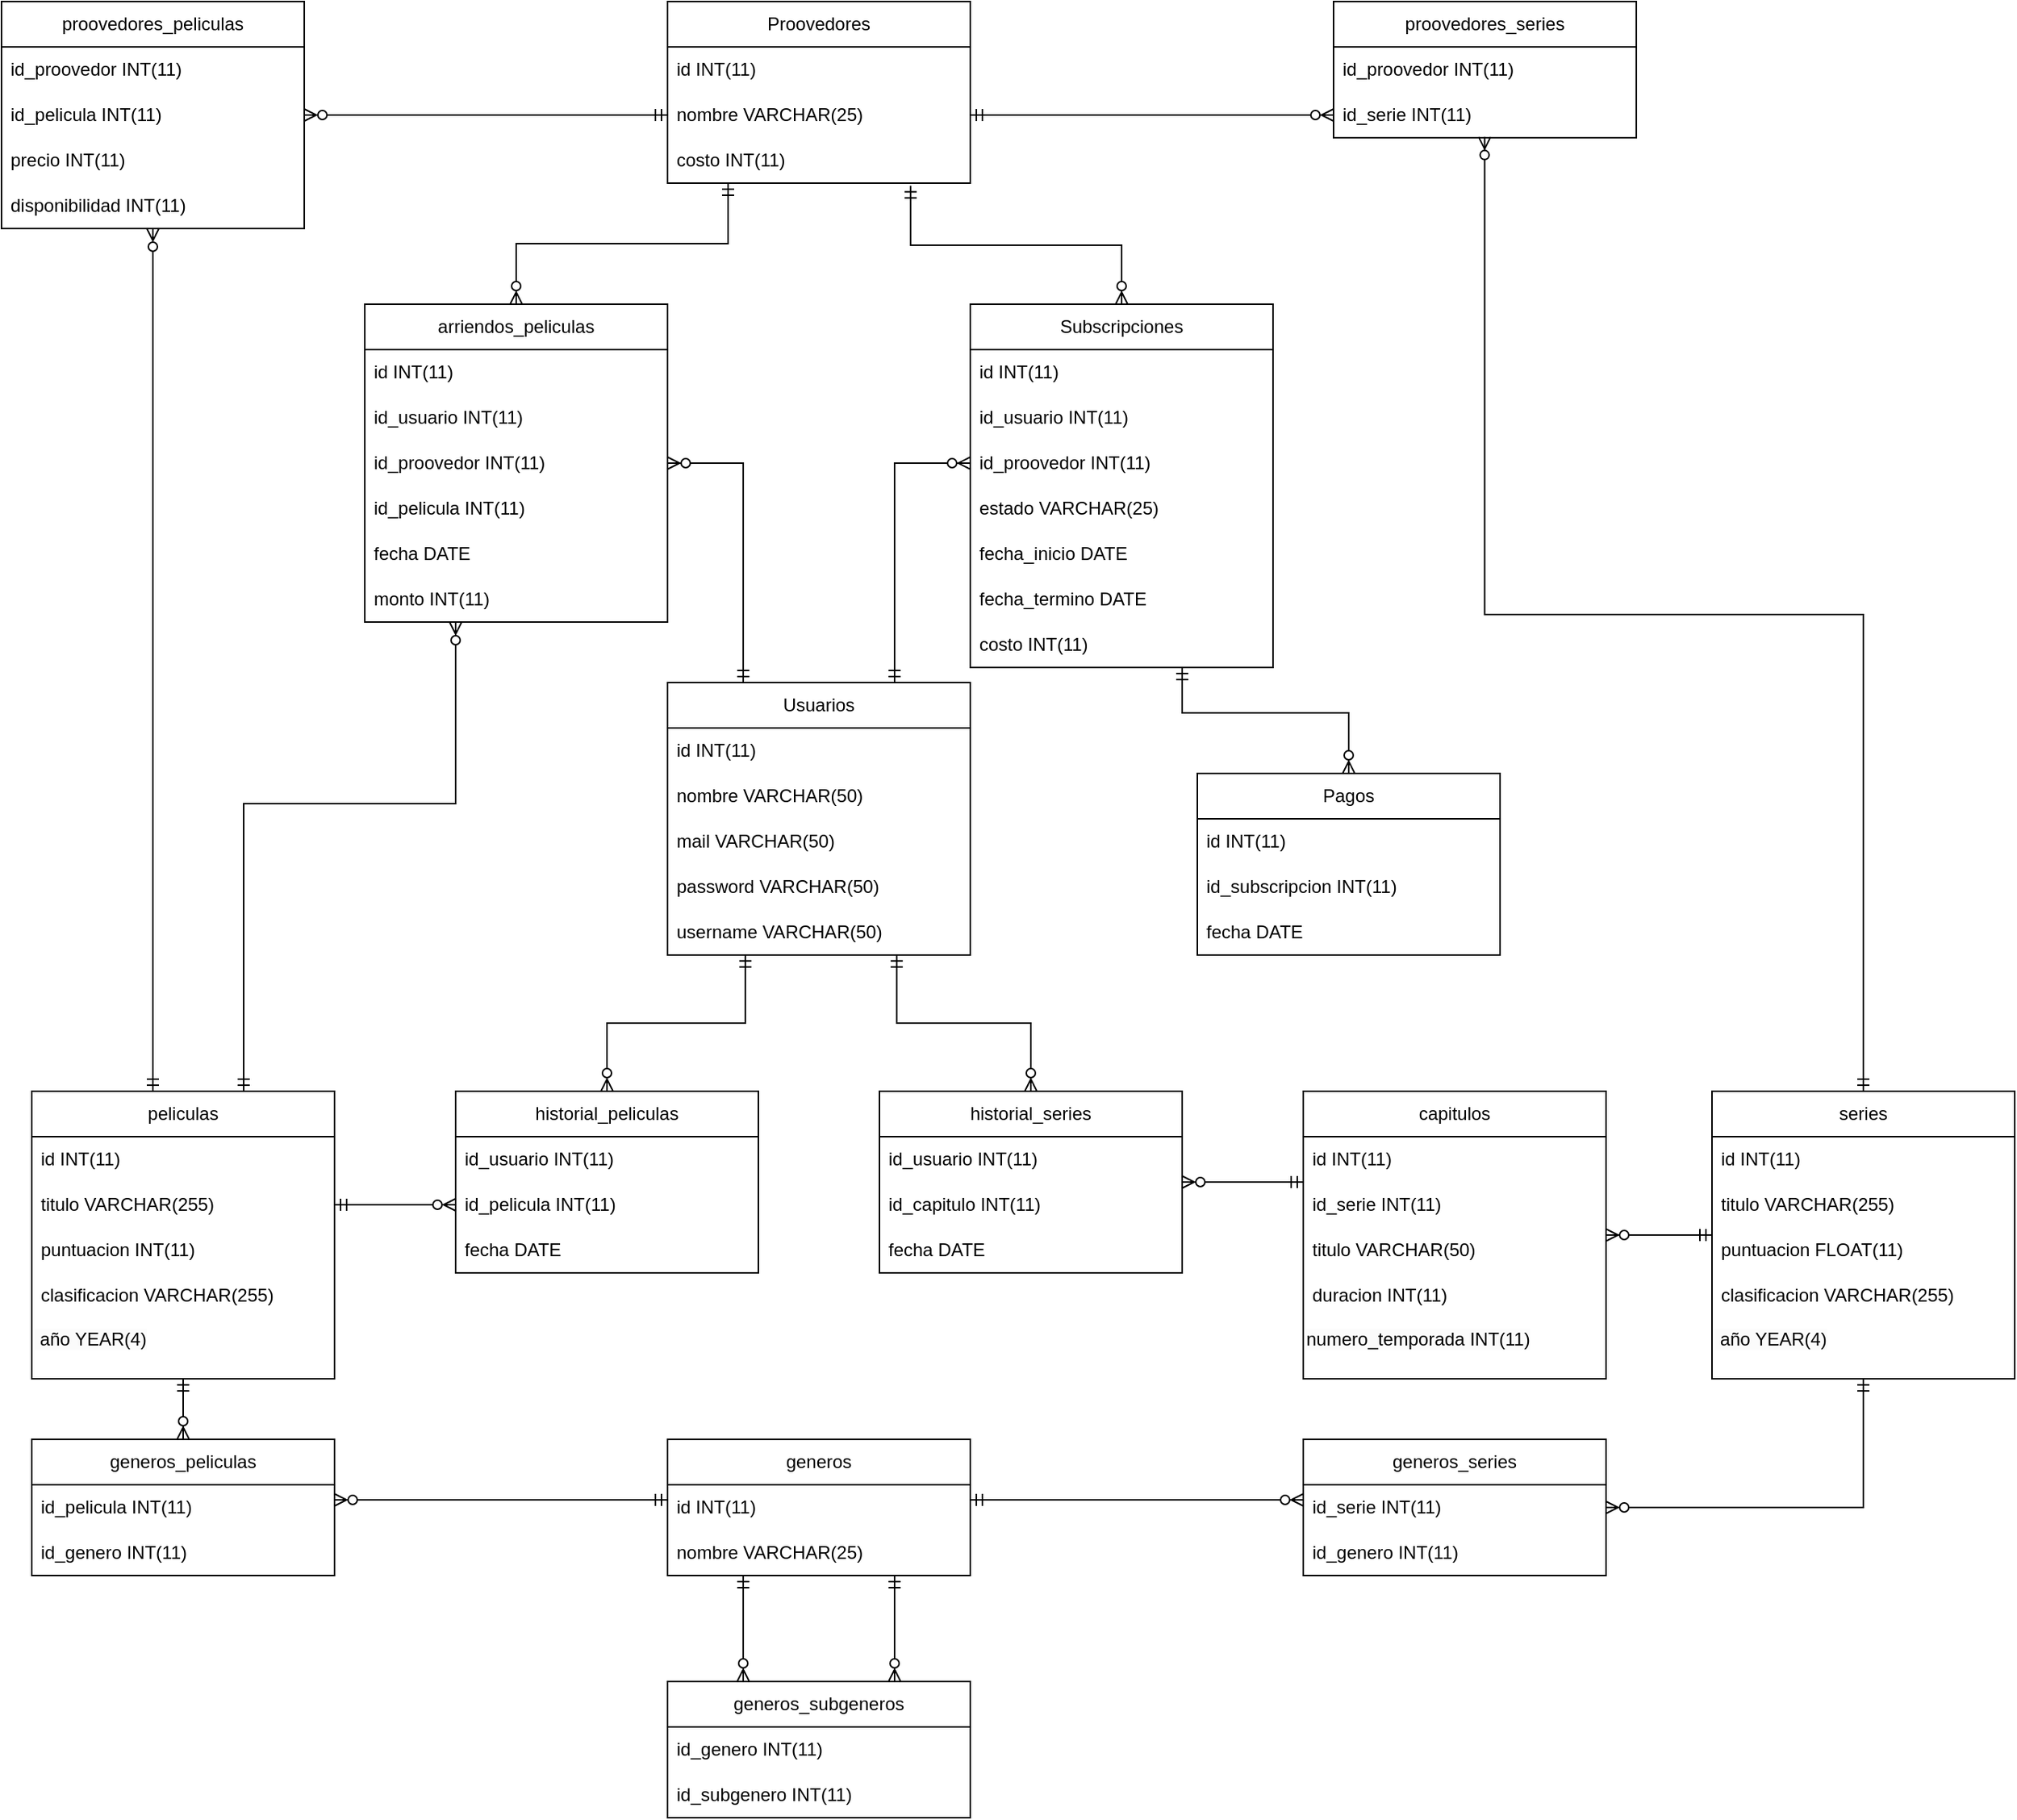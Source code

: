 <mxfile version="22.0.4" type="device">
  <diagram id="C5RBs43oDa-KdzZeNtuy" name="Page-1">
    <mxGraphModel dx="3187" dy="1684" grid="1" gridSize="10" guides="1" tooltips="1" connect="1" arrows="1" fold="1" page="1" pageScale="1" pageWidth="1450" pageHeight="1300" math="0" shadow="0">
      <root>
        <mxCell id="WIyWlLk6GJQsqaUBKTNV-0" />
        <mxCell id="WIyWlLk6GJQsqaUBKTNV-1" parent="WIyWlLk6GJQsqaUBKTNV-0" />
        <mxCell id="yJvVuPWxm0KSfSXBdskT-91" value="" style="edgeStyle=orthogonalEdgeStyle;fontSize=12;html=1;endArrow=ERzeroToMany;startArrow=ERmandOne;rounded=0;entryX=0.5;entryY=0;entryDx=0;entryDy=0;" parent="WIyWlLk6GJQsqaUBKTNV-1" source="yJvVuPWxm0KSfSXBdskT-51" target="yJvVuPWxm0KSfSXBdskT-19" edge="1">
          <mxGeometry width="100" height="100" relative="1" as="geometry">
            <mxPoint x="500" y="640" as="sourcePoint" />
            <mxPoint x="600" y="540" as="targetPoint" />
            <Array as="points">
              <mxPoint x="560" y="200" />
              <mxPoint x="420" y="200" />
            </Array>
          </mxGeometry>
        </mxCell>
        <mxCell id="yJvVuPWxm0KSfSXBdskT-2" value="Usuarios" style="swimlane;fontStyle=0;childLayout=stackLayout;horizontal=1;startSize=30;horizontalStack=0;resizeParent=1;resizeParentMax=0;resizeLast=0;collapsible=1;marginBottom=0;whiteSpace=wrap;html=1;" parent="WIyWlLk6GJQsqaUBKTNV-1" vertex="1">
          <mxGeometry x="520" y="490" width="200" height="180" as="geometry" />
        </mxCell>
        <mxCell id="yJvVuPWxm0KSfSXBdskT-3" value="id INT(11)" style="text;strokeColor=none;fillColor=none;align=left;verticalAlign=middle;spacingLeft=4;spacingRight=4;overflow=hidden;points=[[0,0.5],[1,0.5]];portConstraint=eastwest;rotatable=0;whiteSpace=wrap;html=1;" parent="yJvVuPWxm0KSfSXBdskT-2" vertex="1">
          <mxGeometry y="30" width="200" height="30" as="geometry" />
        </mxCell>
        <mxCell id="yJvVuPWxm0KSfSXBdskT-4" value="nombre VARCHAR(50)" style="text;strokeColor=none;fillColor=none;align=left;verticalAlign=middle;spacingLeft=4;spacingRight=4;overflow=hidden;points=[[0,0.5],[1,0.5]];portConstraint=eastwest;rotatable=0;whiteSpace=wrap;html=1;" parent="yJvVuPWxm0KSfSXBdskT-2" vertex="1">
          <mxGeometry y="60" width="200" height="30" as="geometry" />
        </mxCell>
        <mxCell id="yJvVuPWxm0KSfSXBdskT-6" value="mail VARCHAR(50)" style="text;strokeColor=none;fillColor=none;align=left;verticalAlign=middle;spacingLeft=4;spacingRight=4;overflow=hidden;points=[[0,0.5],[1,0.5]];portConstraint=eastwest;rotatable=0;whiteSpace=wrap;html=1;" parent="yJvVuPWxm0KSfSXBdskT-2" vertex="1">
          <mxGeometry y="90" width="200" height="30" as="geometry" />
        </mxCell>
        <mxCell id="yJvVuPWxm0KSfSXBdskT-7" value="password VARCHAR(50)" style="text;strokeColor=none;fillColor=none;align=left;verticalAlign=middle;spacingLeft=4;spacingRight=4;overflow=hidden;points=[[0,0.5],[1,0.5]];portConstraint=eastwest;rotatable=0;whiteSpace=wrap;html=1;" parent="yJvVuPWxm0KSfSXBdskT-2" vertex="1">
          <mxGeometry y="120" width="200" height="30" as="geometry" />
        </mxCell>
        <mxCell id="yJvVuPWxm0KSfSXBdskT-5" value="username VARCHAR(50)" style="text;strokeColor=none;fillColor=none;align=left;verticalAlign=middle;spacingLeft=4;spacingRight=4;overflow=hidden;points=[[0,0.5],[1,0.5]];portConstraint=eastwest;rotatable=0;whiteSpace=wrap;html=1;" parent="yJvVuPWxm0KSfSXBdskT-2" vertex="1">
          <mxGeometry y="150" width="200" height="30" as="geometry" />
        </mxCell>
        <mxCell id="yJvVuPWxm0KSfSXBdskT-19" value="arriendos_peliculas" style="swimlane;fontStyle=0;childLayout=stackLayout;horizontal=1;startSize=30;horizontalStack=0;resizeParent=1;resizeParentMax=0;resizeLast=0;collapsible=1;marginBottom=0;whiteSpace=wrap;html=1;" parent="WIyWlLk6GJQsqaUBKTNV-1" vertex="1">
          <mxGeometry x="320" y="240" width="200" height="210" as="geometry" />
        </mxCell>
        <mxCell id="yJvVuPWxm0KSfSXBdskT-20" value="id INT(11)" style="text;strokeColor=none;fillColor=none;align=left;verticalAlign=middle;spacingLeft=4;spacingRight=4;overflow=hidden;points=[[0,0.5],[1,0.5]];portConstraint=eastwest;rotatable=0;whiteSpace=wrap;html=1;" parent="yJvVuPWxm0KSfSXBdskT-19" vertex="1">
          <mxGeometry y="30" width="200" height="30" as="geometry" />
        </mxCell>
        <mxCell id="yJvVuPWxm0KSfSXBdskT-21" value="id_usuario INT(11)" style="text;strokeColor=none;fillColor=none;align=left;verticalAlign=middle;spacingLeft=4;spacingRight=4;overflow=hidden;points=[[0,0.5],[1,0.5]];portConstraint=eastwest;rotatable=0;whiteSpace=wrap;html=1;" parent="yJvVuPWxm0KSfSXBdskT-19" vertex="1">
          <mxGeometry y="60" width="200" height="30" as="geometry" />
        </mxCell>
        <mxCell id="yJvVuPWxm0KSfSXBdskT-22" value="id_proovedor INT(11)" style="text;strokeColor=none;fillColor=none;align=left;verticalAlign=middle;spacingLeft=4;spacingRight=4;overflow=hidden;points=[[0,0.5],[1,0.5]];portConstraint=eastwest;rotatable=0;whiteSpace=wrap;html=1;" parent="yJvVuPWxm0KSfSXBdskT-19" vertex="1">
          <mxGeometry y="90" width="200" height="30" as="geometry" />
        </mxCell>
        <mxCell id="yJvVuPWxm0KSfSXBdskT-23" value="id_pelicula INT(11)" style="text;strokeColor=none;fillColor=none;align=left;verticalAlign=middle;spacingLeft=4;spacingRight=4;overflow=hidden;points=[[0,0.5],[1,0.5]];portConstraint=eastwest;rotatable=0;whiteSpace=wrap;html=1;" parent="yJvVuPWxm0KSfSXBdskT-19" vertex="1">
          <mxGeometry y="120" width="200" height="30" as="geometry" />
        </mxCell>
        <mxCell id="yJvVuPWxm0KSfSXBdskT-26" value="fecha DATE" style="text;strokeColor=none;fillColor=none;align=left;verticalAlign=middle;spacingLeft=4;spacingRight=4;overflow=hidden;points=[[0,0.5],[1,0.5]];portConstraint=eastwest;rotatable=0;whiteSpace=wrap;html=1;" parent="yJvVuPWxm0KSfSXBdskT-19" vertex="1">
          <mxGeometry y="150" width="200" height="30" as="geometry" />
        </mxCell>
        <mxCell id="yJvVuPWxm0KSfSXBdskT-27" value="monto INT(11)" style="text;strokeColor=none;fillColor=none;align=left;verticalAlign=middle;spacingLeft=4;spacingRight=4;overflow=hidden;points=[[0,0.5],[1,0.5]];portConstraint=eastwest;rotatable=0;whiteSpace=wrap;html=1;" parent="yJvVuPWxm0KSfSXBdskT-19" vertex="1">
          <mxGeometry y="180" width="200" height="30" as="geometry" />
        </mxCell>
        <mxCell id="yJvVuPWxm0KSfSXBdskT-35" value="Subscripciones" style="swimlane;fontStyle=0;childLayout=stackLayout;horizontal=1;startSize=30;horizontalStack=0;resizeParent=1;resizeParentMax=0;resizeLast=0;collapsible=1;marginBottom=0;whiteSpace=wrap;html=1;" parent="WIyWlLk6GJQsqaUBKTNV-1" vertex="1">
          <mxGeometry x="720" y="240" width="200" height="240" as="geometry" />
        </mxCell>
        <mxCell id="yJvVuPWxm0KSfSXBdskT-36" value="id INT(11)" style="text;strokeColor=none;fillColor=none;align=left;verticalAlign=middle;spacingLeft=4;spacingRight=4;overflow=hidden;points=[[0,0.5],[1,0.5]];portConstraint=eastwest;rotatable=0;whiteSpace=wrap;html=1;" parent="yJvVuPWxm0KSfSXBdskT-35" vertex="1">
          <mxGeometry y="30" width="200" height="30" as="geometry" />
        </mxCell>
        <mxCell id="yJvVuPWxm0KSfSXBdskT-37" value="id_usuario INT(11)" style="text;strokeColor=none;fillColor=none;align=left;verticalAlign=middle;spacingLeft=4;spacingRight=4;overflow=hidden;points=[[0,0.5],[1,0.5]];portConstraint=eastwest;rotatable=0;whiteSpace=wrap;html=1;" parent="yJvVuPWxm0KSfSXBdskT-35" vertex="1">
          <mxGeometry y="60" width="200" height="30" as="geometry" />
        </mxCell>
        <mxCell id="yJvVuPWxm0KSfSXBdskT-38" value="id_proovedor INT(11)" style="text;strokeColor=none;fillColor=none;align=left;verticalAlign=middle;spacingLeft=4;spacingRight=4;overflow=hidden;points=[[0,0.5],[1,0.5]];portConstraint=eastwest;rotatable=0;whiteSpace=wrap;html=1;" parent="yJvVuPWxm0KSfSXBdskT-35" vertex="1">
          <mxGeometry y="90" width="200" height="30" as="geometry" />
        </mxCell>
        <mxCell id="yJvVuPWxm0KSfSXBdskT-39" value="estado VARCHAR(25)" style="text;strokeColor=none;fillColor=none;align=left;verticalAlign=middle;spacingLeft=4;spacingRight=4;overflow=hidden;points=[[0,0.5],[1,0.5]];portConstraint=eastwest;rotatable=0;whiteSpace=wrap;html=1;" parent="yJvVuPWxm0KSfSXBdskT-35" vertex="1">
          <mxGeometry y="120" width="200" height="30" as="geometry" />
        </mxCell>
        <mxCell id="yJvVuPWxm0KSfSXBdskT-40" value="fecha_inicio DATE" style="text;strokeColor=none;fillColor=none;align=left;verticalAlign=middle;spacingLeft=4;spacingRight=4;overflow=hidden;points=[[0,0.5],[1,0.5]];portConstraint=eastwest;rotatable=0;whiteSpace=wrap;html=1;" parent="yJvVuPWxm0KSfSXBdskT-35" vertex="1">
          <mxGeometry y="150" width="200" height="30" as="geometry" />
        </mxCell>
        <mxCell id="yJvVuPWxm0KSfSXBdskT-42" value="fecha_termino DATE" style="text;strokeColor=none;fillColor=none;align=left;verticalAlign=middle;spacingLeft=4;spacingRight=4;overflow=hidden;points=[[0,0.5],[1,0.5]];portConstraint=eastwest;rotatable=0;whiteSpace=wrap;html=1;" parent="yJvVuPWxm0KSfSXBdskT-35" vertex="1">
          <mxGeometry y="180" width="200" height="30" as="geometry" />
        </mxCell>
        <mxCell id="yJvVuPWxm0KSfSXBdskT-41" value="costo INT(11)" style="text;strokeColor=none;fillColor=none;align=left;verticalAlign=middle;spacingLeft=4;spacingRight=4;overflow=hidden;points=[[0,0.5],[1,0.5]];portConstraint=eastwest;rotatable=0;whiteSpace=wrap;html=1;" parent="yJvVuPWxm0KSfSXBdskT-35" vertex="1">
          <mxGeometry y="210" width="200" height="30" as="geometry" />
        </mxCell>
        <mxCell id="yJvVuPWxm0KSfSXBdskT-43" value="Pagos" style="swimlane;fontStyle=0;childLayout=stackLayout;horizontal=1;startSize=30;horizontalStack=0;resizeParent=1;resizeParentMax=0;resizeLast=0;collapsible=1;marginBottom=0;whiteSpace=wrap;html=1;" parent="WIyWlLk6GJQsqaUBKTNV-1" vertex="1">
          <mxGeometry x="870" y="550" width="200" height="120" as="geometry" />
        </mxCell>
        <mxCell id="yJvVuPWxm0KSfSXBdskT-44" value="id INT(11)" style="text;strokeColor=none;fillColor=none;align=left;verticalAlign=middle;spacingLeft=4;spacingRight=4;overflow=hidden;points=[[0,0.5],[1,0.5]];portConstraint=eastwest;rotatable=0;whiteSpace=wrap;html=1;" parent="yJvVuPWxm0KSfSXBdskT-43" vertex="1">
          <mxGeometry y="30" width="200" height="30" as="geometry" />
        </mxCell>
        <mxCell id="yJvVuPWxm0KSfSXBdskT-45" value="id_subscripcion INT(11)" style="text;strokeColor=none;fillColor=none;align=left;verticalAlign=middle;spacingLeft=4;spacingRight=4;overflow=hidden;points=[[0,0.5],[1,0.5]];portConstraint=eastwest;rotatable=0;whiteSpace=wrap;html=1;" parent="yJvVuPWxm0KSfSXBdskT-43" vertex="1">
          <mxGeometry y="60" width="200" height="30" as="geometry" />
        </mxCell>
        <mxCell id="yJvVuPWxm0KSfSXBdskT-46" value="fecha DATE" style="text;strokeColor=none;fillColor=none;align=left;verticalAlign=middle;spacingLeft=4;spacingRight=4;overflow=hidden;points=[[0,0.5],[1,0.5]];portConstraint=eastwest;rotatable=0;whiteSpace=wrap;html=1;" parent="yJvVuPWxm0KSfSXBdskT-43" vertex="1">
          <mxGeometry y="90" width="200" height="30" as="geometry" />
        </mxCell>
        <mxCell id="yJvVuPWxm0KSfSXBdskT-51" value="Proovedores" style="swimlane;fontStyle=0;childLayout=stackLayout;horizontal=1;startSize=30;horizontalStack=0;resizeParent=1;resizeParentMax=0;resizeLast=0;collapsible=1;marginBottom=0;whiteSpace=wrap;html=1;" parent="WIyWlLk6GJQsqaUBKTNV-1" vertex="1">
          <mxGeometry x="520" y="40" width="200" height="120" as="geometry" />
        </mxCell>
        <mxCell id="yJvVuPWxm0KSfSXBdskT-52" value="id INT(11)" style="text;strokeColor=none;fillColor=none;align=left;verticalAlign=middle;spacingLeft=4;spacingRight=4;overflow=hidden;points=[[0,0.5],[1,0.5]];portConstraint=eastwest;rotatable=0;whiteSpace=wrap;html=1;" parent="yJvVuPWxm0KSfSXBdskT-51" vertex="1">
          <mxGeometry y="30" width="200" height="30" as="geometry" />
        </mxCell>
        <mxCell id="yJvVuPWxm0KSfSXBdskT-53" value="nombre VARCHAR(25)" style="text;strokeColor=none;fillColor=none;align=left;verticalAlign=middle;spacingLeft=4;spacingRight=4;overflow=hidden;points=[[0,0.5],[1,0.5]];portConstraint=eastwest;rotatable=0;whiteSpace=wrap;html=1;" parent="yJvVuPWxm0KSfSXBdskT-51" vertex="1">
          <mxGeometry y="60" width="200" height="30" as="geometry" />
        </mxCell>
        <mxCell id="yJvVuPWxm0KSfSXBdskT-54" value="costo INT(11)" style="text;strokeColor=none;fillColor=none;align=left;verticalAlign=middle;spacingLeft=4;spacingRight=4;overflow=hidden;points=[[0,0.5],[1,0.5]];portConstraint=eastwest;rotatable=0;whiteSpace=wrap;html=1;" parent="yJvVuPWxm0KSfSXBdskT-51" vertex="1">
          <mxGeometry y="90" width="200" height="30" as="geometry" />
        </mxCell>
        <mxCell id="yJvVuPWxm0KSfSXBdskT-55" value="historial_peliculas" style="swimlane;fontStyle=0;childLayout=stackLayout;horizontal=1;startSize=30;horizontalStack=0;resizeParent=1;resizeParentMax=0;resizeLast=0;collapsible=1;marginBottom=0;whiteSpace=wrap;html=1;" parent="WIyWlLk6GJQsqaUBKTNV-1" vertex="1">
          <mxGeometry x="380" y="760" width="200" height="120" as="geometry" />
        </mxCell>
        <mxCell id="yJvVuPWxm0KSfSXBdskT-56" value="id_usuario INT(11)" style="text;strokeColor=none;fillColor=none;align=left;verticalAlign=middle;spacingLeft=4;spacingRight=4;overflow=hidden;points=[[0,0.5],[1,0.5]];portConstraint=eastwest;rotatable=0;whiteSpace=wrap;html=1;" parent="yJvVuPWxm0KSfSXBdskT-55" vertex="1">
          <mxGeometry y="30" width="200" height="30" as="geometry" />
        </mxCell>
        <mxCell id="yJvVuPWxm0KSfSXBdskT-57" value="id_pelicula INT(11)" style="text;strokeColor=none;fillColor=none;align=left;verticalAlign=middle;spacingLeft=4;spacingRight=4;overflow=hidden;points=[[0,0.5],[1,0.5]];portConstraint=eastwest;rotatable=0;whiteSpace=wrap;html=1;" parent="yJvVuPWxm0KSfSXBdskT-55" vertex="1">
          <mxGeometry y="60" width="200" height="30" as="geometry" />
        </mxCell>
        <mxCell id="yJvVuPWxm0KSfSXBdskT-58" value="fecha DATE" style="text;strokeColor=none;fillColor=none;align=left;verticalAlign=middle;spacingLeft=4;spacingRight=4;overflow=hidden;points=[[0,0.5],[1,0.5]];portConstraint=eastwest;rotatable=0;whiteSpace=wrap;html=1;" parent="yJvVuPWxm0KSfSXBdskT-55" vertex="1">
          <mxGeometry y="90" width="200" height="30" as="geometry" />
        </mxCell>
        <mxCell id="yJvVuPWxm0KSfSXBdskT-59" value="historial_series" style="swimlane;fontStyle=0;childLayout=stackLayout;horizontal=1;startSize=30;horizontalStack=0;resizeParent=1;resizeParentMax=0;resizeLast=0;collapsible=1;marginBottom=0;whiteSpace=wrap;html=1;" parent="WIyWlLk6GJQsqaUBKTNV-1" vertex="1">
          <mxGeometry x="660" y="760" width="200" height="120" as="geometry" />
        </mxCell>
        <mxCell id="yJvVuPWxm0KSfSXBdskT-60" value="id_usuario INT(11)" style="text;strokeColor=none;fillColor=none;align=left;verticalAlign=middle;spacingLeft=4;spacingRight=4;overflow=hidden;points=[[0,0.5],[1,0.5]];portConstraint=eastwest;rotatable=0;whiteSpace=wrap;html=1;" parent="yJvVuPWxm0KSfSXBdskT-59" vertex="1">
          <mxGeometry y="30" width="200" height="30" as="geometry" />
        </mxCell>
        <mxCell id="yJvVuPWxm0KSfSXBdskT-61" value="id_capitulo INT(11)" style="text;strokeColor=none;fillColor=none;align=left;verticalAlign=middle;spacingLeft=4;spacingRight=4;overflow=hidden;points=[[0,0.5],[1,0.5]];portConstraint=eastwest;rotatable=0;whiteSpace=wrap;html=1;" parent="yJvVuPWxm0KSfSXBdskT-59" vertex="1">
          <mxGeometry y="60" width="200" height="30" as="geometry" />
        </mxCell>
        <mxCell id="yJvVuPWxm0KSfSXBdskT-62" value="fecha DATE" style="text;strokeColor=none;fillColor=none;align=left;verticalAlign=middle;spacingLeft=4;spacingRight=4;overflow=hidden;points=[[0,0.5],[1,0.5]];portConstraint=eastwest;rotatable=0;whiteSpace=wrap;html=1;" parent="yJvVuPWxm0KSfSXBdskT-59" vertex="1">
          <mxGeometry y="90" width="200" height="30" as="geometry" />
        </mxCell>
        <mxCell id="yJvVuPWxm0KSfSXBdskT-66" value="" style="fontSize=12;html=1;endArrow=ERzeroToMany;startArrow=ERmandOne;rounded=0;strokeColor=default;edgeStyle=orthogonalEdgeStyle;exitX=0.257;exitY=0.994;exitDx=0;exitDy=0;exitPerimeter=0;entryX=0.5;entryY=0;entryDx=0;entryDy=0;" parent="WIyWlLk6GJQsqaUBKTNV-1" source="yJvVuPWxm0KSfSXBdskT-5" target="yJvVuPWxm0KSfSXBdskT-55" edge="1">
          <mxGeometry width="100" height="100" relative="1" as="geometry">
            <mxPoint x="200" y="480" as="sourcePoint" />
            <mxPoint x="290" y="690" as="targetPoint" />
          </mxGeometry>
        </mxCell>
        <mxCell id="yJvVuPWxm0KSfSXBdskT-68" value="" style="fontSize=12;html=1;endArrow=ERzeroToMany;startArrow=ERmandOne;rounded=0;strokeColor=default;edgeStyle=elbowEdgeStyle;elbow=vertical;exitX=0.757;exitY=0.994;exitDx=0;exitDy=0;exitPerimeter=0;" parent="WIyWlLk6GJQsqaUBKTNV-1" source="yJvVuPWxm0KSfSXBdskT-5" target="yJvVuPWxm0KSfSXBdskT-59" edge="1">
          <mxGeometry width="100" height="100" relative="1" as="geometry">
            <mxPoint x="290" y="470" as="sourcePoint" />
            <mxPoint x="140" y="520" as="targetPoint" />
          </mxGeometry>
        </mxCell>
        <mxCell id="yJvVuPWxm0KSfSXBdskT-69" value="" style="fontSize=12;html=1;endArrow=ERzeroToMany;startArrow=ERmandOne;rounded=0;strokeColor=default;entryX=1;entryY=0.5;entryDx=0;entryDy=0;exitX=0.25;exitY=0;exitDx=0;exitDy=0;edgeStyle=orthogonalEdgeStyle;" parent="WIyWlLk6GJQsqaUBKTNV-1" source="yJvVuPWxm0KSfSXBdskT-2" target="yJvVuPWxm0KSfSXBdskT-22" edge="1">
          <mxGeometry width="100" height="100" relative="1" as="geometry">
            <mxPoint x="361" y="240" as="sourcePoint" />
            <mxPoint x="260" y="140" as="targetPoint" />
          </mxGeometry>
        </mxCell>
        <mxCell id="yJvVuPWxm0KSfSXBdskT-71" value="" style="fontSize=12;html=1;endArrow=ERzeroToMany;startArrow=ERmandOne;rounded=0;strokeColor=default;edgeStyle=orthogonalEdgeStyle;elbow=vertical;exitX=0.75;exitY=0;exitDx=0;exitDy=0;entryX=0;entryY=0.5;entryDx=0;entryDy=0;" parent="WIyWlLk6GJQsqaUBKTNV-1" source="yJvVuPWxm0KSfSXBdskT-2" target="yJvVuPWxm0KSfSXBdskT-38" edge="1">
          <mxGeometry width="100" height="100" relative="1" as="geometry">
            <mxPoint x="431" y="360" as="sourcePoint" />
            <mxPoint x="500" y="440" as="targetPoint" />
          </mxGeometry>
        </mxCell>
        <mxCell id="yJvVuPWxm0KSfSXBdskT-72" value="" style="fontSize=12;html=1;endArrow=ERzeroToMany;startArrow=ERmandOne;rounded=0;strokeColor=default;edgeStyle=elbowEdgeStyle;elbow=vertical;entryX=0.5;entryY=0;entryDx=0;entryDy=0;exitX=0.803;exitY=1.06;exitDx=0;exitDy=0;exitPerimeter=0;" parent="WIyWlLk6GJQsqaUBKTNV-1" source="yJvVuPWxm0KSfSXBdskT-54" target="yJvVuPWxm0KSfSXBdskT-35" edge="1">
          <mxGeometry width="100" height="100" relative="1" as="geometry">
            <mxPoint x="560" y="590" as="sourcePoint" />
            <mxPoint x="760" y="590" as="targetPoint" />
          </mxGeometry>
        </mxCell>
        <mxCell id="yJvVuPWxm0KSfSXBdskT-73" value="" style="fontSize=12;html=1;endArrow=ERzeroToMany;startArrow=ERmandOne;rounded=0;strokeColor=default;elbow=vertical;entryX=0.5;entryY=0;entryDx=0;entryDy=0;edgeStyle=orthogonalEdgeStyle;" parent="WIyWlLk6GJQsqaUBKTNV-1" source="yJvVuPWxm0KSfSXBdskT-35" target="yJvVuPWxm0KSfSXBdskT-43" edge="1">
          <mxGeometry width="100" height="100" relative="1" as="geometry">
            <mxPoint x="810" y="680" as="sourcePoint" />
            <mxPoint x="990" y="550" as="targetPoint" />
            <Array as="points">
              <mxPoint x="860" y="510" />
              <mxPoint x="970" y="510" />
            </Array>
          </mxGeometry>
        </mxCell>
        <mxCell id="yJvVuPWxm0KSfSXBdskT-82" value="" style="fontSize=12;html=1;endArrow=ERzeroToMany;startArrow=ERmandOne;rounded=0;strokeColor=default;exitX=0;exitY=0.5;exitDx=0;exitDy=0;entryX=1;entryY=0.5;entryDx=0;entryDy=0;edgeStyle=orthogonalEdgeStyle;" parent="WIyWlLk6GJQsqaUBKTNV-1" source="yJvVuPWxm0KSfSXBdskT-53" target="yJvVuPWxm0KSfSXBdskT-76" edge="1">
          <mxGeometry width="100" height="100" relative="1" as="geometry">
            <mxPoint x="698" y="950" as="sourcePoint" />
            <mxPoint x="600" y="830" as="targetPoint" />
          </mxGeometry>
        </mxCell>
        <mxCell id="yJvVuPWxm0KSfSXBdskT-74" value="proovedores_peliculas" style="swimlane;fontStyle=0;childLayout=stackLayout;horizontal=1;startSize=30;horizontalStack=0;resizeParent=1;resizeParentMax=0;resizeLast=0;collapsible=1;marginBottom=0;whiteSpace=wrap;html=1;" parent="WIyWlLk6GJQsqaUBKTNV-1" vertex="1">
          <mxGeometry x="80" y="40" width="200" height="150" as="geometry" />
        </mxCell>
        <mxCell id="yJvVuPWxm0KSfSXBdskT-77" value="id_proovedor INT(11)" style="text;strokeColor=none;fillColor=none;align=left;verticalAlign=middle;spacingLeft=4;spacingRight=4;overflow=hidden;points=[[0,0.5],[1,0.5]];portConstraint=eastwest;rotatable=0;whiteSpace=wrap;html=1;" parent="yJvVuPWxm0KSfSXBdskT-74" vertex="1">
          <mxGeometry y="30" width="200" height="30" as="geometry" />
        </mxCell>
        <mxCell id="yJvVuPWxm0KSfSXBdskT-76" value="id_pelicula INT(11)" style="text;strokeColor=none;fillColor=none;align=left;verticalAlign=middle;spacingLeft=4;spacingRight=4;overflow=hidden;points=[[0,0.5],[1,0.5]];portConstraint=eastwest;rotatable=0;whiteSpace=wrap;html=1;" parent="yJvVuPWxm0KSfSXBdskT-74" vertex="1">
          <mxGeometry y="60" width="200" height="30" as="geometry" />
        </mxCell>
        <mxCell id="yJvVuPWxm0KSfSXBdskT-81" value="precio INT(11)" style="text;strokeColor=none;fillColor=none;align=left;verticalAlign=middle;spacingLeft=4;spacingRight=4;overflow=hidden;points=[[0,0.5],[1,0.5]];portConstraint=eastwest;rotatable=0;whiteSpace=wrap;html=1;" parent="yJvVuPWxm0KSfSXBdskT-74" vertex="1">
          <mxGeometry y="90" width="200" height="30" as="geometry" />
        </mxCell>
        <mxCell id="yJvVuPWxm0KSfSXBdskT-78" value="disponibilidad INT(11)" style="text;strokeColor=none;fillColor=none;align=left;verticalAlign=middle;spacingLeft=4;spacingRight=4;overflow=hidden;points=[[0,0.5],[1,0.5]];portConstraint=eastwest;rotatable=0;whiteSpace=wrap;html=1;" parent="yJvVuPWxm0KSfSXBdskT-74" vertex="1">
          <mxGeometry y="120" width="200" height="30" as="geometry" />
        </mxCell>
        <mxCell id="yJvVuPWxm0KSfSXBdskT-83" value="peliculas" style="swimlane;fontStyle=0;childLayout=stackLayout;horizontal=1;startSize=30;horizontalStack=0;resizeParent=1;resizeParentMax=0;resizeLast=0;collapsible=1;marginBottom=0;whiteSpace=wrap;html=1;" parent="WIyWlLk6GJQsqaUBKTNV-1" vertex="1">
          <mxGeometry x="100" y="760" width="200" height="190" as="geometry" />
        </mxCell>
        <mxCell id="yJvVuPWxm0KSfSXBdskT-84" value="id INT(11)" style="text;strokeColor=none;fillColor=none;align=left;verticalAlign=middle;spacingLeft=4;spacingRight=4;overflow=hidden;points=[[0,0.5],[1,0.5]];portConstraint=eastwest;rotatable=0;whiteSpace=wrap;html=1;" parent="yJvVuPWxm0KSfSXBdskT-83" vertex="1">
          <mxGeometry y="30" width="200" height="30" as="geometry" />
        </mxCell>
        <mxCell id="yJvVuPWxm0KSfSXBdskT-85" value="titulo VARCHAR(255)" style="text;strokeColor=none;fillColor=none;align=left;verticalAlign=middle;spacingLeft=4;spacingRight=4;overflow=hidden;points=[[0,0.5],[1,0.5]];portConstraint=eastwest;rotatable=0;whiteSpace=wrap;html=1;" parent="yJvVuPWxm0KSfSXBdskT-83" vertex="1">
          <mxGeometry y="60" width="200" height="30" as="geometry" />
        </mxCell>
        <mxCell id="yJvVuPWxm0KSfSXBdskT-86" value="puntuacion INT(11)" style="text;strokeColor=none;fillColor=none;align=left;verticalAlign=middle;spacingLeft=4;spacingRight=4;overflow=hidden;points=[[0,0.5],[1,0.5]];portConstraint=eastwest;rotatable=0;whiteSpace=wrap;html=1;" parent="yJvVuPWxm0KSfSXBdskT-83" vertex="1">
          <mxGeometry y="90" width="200" height="30" as="geometry" />
        </mxCell>
        <mxCell id="yJvVuPWxm0KSfSXBdskT-87" value="clasificacion VARCHAR(255)" style="text;strokeColor=none;fillColor=none;align=left;verticalAlign=middle;spacingLeft=4;spacingRight=4;overflow=hidden;points=[[0,0.5],[1,0.5]];portConstraint=eastwest;rotatable=0;whiteSpace=wrap;html=1;" parent="yJvVuPWxm0KSfSXBdskT-83" vertex="1">
          <mxGeometry y="120" width="200" height="30" as="geometry" />
        </mxCell>
        <mxCell id="yJvVuPWxm0KSfSXBdskT-88" value="&lt;span style=&quot;color: rgb(0, 0, 0); font-family: Helvetica; font-size: 12px; font-style: normal; font-variant-ligatures: normal; font-variant-caps: normal; font-weight: 400; letter-spacing: normal; orphans: 2; text-align: left; text-indent: 0px; text-transform: none; widows: 2; word-spacing: 0px; -webkit-text-stroke-width: 0px; background-color: rgb(251, 251, 251); text-decoration-thickness: initial; text-decoration-style: initial; text-decoration-color: initial; float: none; display: inline !important;&quot;&gt;&amp;nbsp;año YEAR(4)&lt;/span&gt;" style="text;whiteSpace=wrap;html=1;" parent="yJvVuPWxm0KSfSXBdskT-83" vertex="1">
          <mxGeometry y="150" width="200" height="40" as="geometry" />
        </mxCell>
        <mxCell id="yJvVuPWxm0KSfSXBdskT-89" value="" style="fontSize=12;html=1;endArrow=ERzeroToMany;startArrow=ERmandOne;rounded=0;edgeStyle=orthogonalEdgeStyle;" parent="WIyWlLk6GJQsqaUBKTNV-1" source="yJvVuPWxm0KSfSXBdskT-83" target="yJvVuPWxm0KSfSXBdskT-74" edge="1">
          <mxGeometry width="100" height="100" relative="1" as="geometry">
            <mxPoint x="100" y="870" as="sourcePoint" />
            <mxPoint x="200" y="770" as="targetPoint" />
            <Array as="points">
              <mxPoint x="180" y="620" />
              <mxPoint x="180" y="620" />
            </Array>
          </mxGeometry>
        </mxCell>
        <mxCell id="yJvVuPWxm0KSfSXBdskT-90" value="" style="fontSize=12;html=1;endArrow=ERzeroToMany;startArrow=ERmandOne;rounded=0;entryX=0;entryY=0.5;entryDx=0;entryDy=0;edgeStyle=orthogonalEdgeStyle;" parent="WIyWlLk6GJQsqaUBKTNV-1" source="yJvVuPWxm0KSfSXBdskT-83" target="yJvVuPWxm0KSfSXBdskT-57" edge="1">
          <mxGeometry width="100" height="100" relative="1" as="geometry">
            <mxPoint x="240" y="875" as="sourcePoint" />
            <mxPoint x="140" y="670" as="targetPoint" />
            <Array as="points">
              <mxPoint x="210" y="835" />
              <mxPoint x="210" y="835" />
            </Array>
          </mxGeometry>
        </mxCell>
        <mxCell id="yJvVuPWxm0KSfSXBdskT-92" value="" style="fontSize=12;html=1;endArrow=ERzeroToMany;startArrow=ERmandOne;rounded=0;edgeStyle=orthogonalEdgeStyle;" parent="WIyWlLk6GJQsqaUBKTNV-1" source="yJvVuPWxm0KSfSXBdskT-83" target="yJvVuPWxm0KSfSXBdskT-19" edge="1">
          <mxGeometry width="100" height="100" relative="1" as="geometry">
            <mxPoint x="-160" y="780" as="sourcePoint" />
            <mxPoint x="-130" y="760" as="targetPoint" />
            <Array as="points">
              <mxPoint x="240" y="570" />
              <mxPoint x="380" y="570" />
            </Array>
          </mxGeometry>
        </mxCell>
        <mxCell id="yJvVuPWxm0KSfSXBdskT-93" value="generos_peliculas" style="swimlane;fontStyle=0;childLayout=stackLayout;horizontal=1;startSize=30;horizontalStack=0;resizeParent=1;resizeParentMax=0;resizeLast=0;collapsible=1;marginBottom=0;whiteSpace=wrap;html=1;" parent="WIyWlLk6GJQsqaUBKTNV-1" vertex="1">
          <mxGeometry x="100" y="990" width="200" height="90" as="geometry" />
        </mxCell>
        <mxCell id="yJvVuPWxm0KSfSXBdskT-94" value="id_pelicula INT(11)" style="text;strokeColor=none;fillColor=none;align=left;verticalAlign=middle;spacingLeft=4;spacingRight=4;overflow=hidden;points=[[0,0.5],[1,0.5]];portConstraint=eastwest;rotatable=0;whiteSpace=wrap;html=1;" parent="yJvVuPWxm0KSfSXBdskT-93" vertex="1">
          <mxGeometry y="30" width="200" height="30" as="geometry" />
        </mxCell>
        <mxCell id="yJvVuPWxm0KSfSXBdskT-99" value="id_genero INT(11)" style="text;strokeColor=none;fillColor=none;align=left;verticalAlign=middle;spacingLeft=4;spacingRight=4;overflow=hidden;points=[[0,0.5],[1,0.5]];portConstraint=eastwest;rotatable=0;whiteSpace=wrap;html=1;" parent="yJvVuPWxm0KSfSXBdskT-93" vertex="1">
          <mxGeometry y="60" width="200" height="30" as="geometry" />
        </mxCell>
        <mxCell id="yJvVuPWxm0KSfSXBdskT-100" value="" style="edgeStyle=orthogonalEdgeStyle;fontSize=12;html=1;endArrow=ERzeroToMany;startArrow=ERmandOne;rounded=0;entryX=0.5;entryY=0;entryDx=0;entryDy=0;" parent="WIyWlLk6GJQsqaUBKTNV-1" source="yJvVuPWxm0KSfSXBdskT-83" target="yJvVuPWxm0KSfSXBdskT-93" edge="1">
          <mxGeometry width="100" height="100" relative="1" as="geometry">
            <mxPoint x="60" y="900" as="sourcePoint" />
            <mxPoint x="350" y="860" as="targetPoint" />
          </mxGeometry>
        </mxCell>
        <mxCell id="yJvVuPWxm0KSfSXBdskT-101" value="generos" style="swimlane;fontStyle=0;childLayout=stackLayout;horizontal=1;startSize=30;horizontalStack=0;resizeParent=1;resizeParentMax=0;resizeLast=0;collapsible=1;marginBottom=0;whiteSpace=wrap;html=1;" parent="WIyWlLk6GJQsqaUBKTNV-1" vertex="1">
          <mxGeometry x="520" y="990" width="200" height="90" as="geometry" />
        </mxCell>
        <mxCell id="yJvVuPWxm0KSfSXBdskT-102" value="id INT(11)" style="text;strokeColor=none;fillColor=none;align=left;verticalAlign=middle;spacingLeft=4;spacingRight=4;overflow=hidden;points=[[0,0.5],[1,0.5]];portConstraint=eastwest;rotatable=0;whiteSpace=wrap;html=1;" parent="yJvVuPWxm0KSfSXBdskT-101" vertex="1">
          <mxGeometry y="30" width="200" height="30" as="geometry" />
        </mxCell>
        <mxCell id="yJvVuPWxm0KSfSXBdskT-103" value="nombre VARCHAR(25)" style="text;strokeColor=none;fillColor=none;align=left;verticalAlign=middle;spacingLeft=4;spacingRight=4;overflow=hidden;points=[[0,0.5],[1,0.5]];portConstraint=eastwest;rotatable=0;whiteSpace=wrap;html=1;" parent="yJvVuPWxm0KSfSXBdskT-101" vertex="1">
          <mxGeometry y="60" width="200" height="30" as="geometry" />
        </mxCell>
        <mxCell id="yJvVuPWxm0KSfSXBdskT-104" value="" style="edgeStyle=orthogonalEdgeStyle;fontSize=12;html=1;endArrow=ERzeroToMany;startArrow=ERmandOne;rounded=0;" parent="WIyWlLk6GJQsqaUBKTNV-1" source="yJvVuPWxm0KSfSXBdskT-101" target="yJvVuPWxm0KSfSXBdskT-93" edge="1">
          <mxGeometry width="100" height="100" relative="1" as="geometry">
            <mxPoint x="250" y="1280" as="sourcePoint" />
            <mxPoint x="350" y="1180" as="targetPoint" />
            <Array as="points">
              <mxPoint x="410" y="1030" />
              <mxPoint x="410" y="1030" />
            </Array>
          </mxGeometry>
        </mxCell>
        <mxCell id="yJvVuPWxm0KSfSXBdskT-105" value="generos_subgeneros" style="swimlane;fontStyle=0;childLayout=stackLayout;horizontal=1;startSize=30;horizontalStack=0;resizeParent=1;resizeParentMax=0;resizeLast=0;collapsible=1;marginBottom=0;whiteSpace=wrap;html=1;" parent="WIyWlLk6GJQsqaUBKTNV-1" vertex="1">
          <mxGeometry x="520" y="1150" width="200" height="90" as="geometry" />
        </mxCell>
        <mxCell id="yJvVuPWxm0KSfSXBdskT-106" value="id_genero&amp;nbsp;INT(11)" style="text;strokeColor=none;fillColor=none;align=left;verticalAlign=middle;spacingLeft=4;spacingRight=4;overflow=hidden;points=[[0,0.5],[1,0.5]];portConstraint=eastwest;rotatable=0;whiteSpace=wrap;html=1;" parent="yJvVuPWxm0KSfSXBdskT-105" vertex="1">
          <mxGeometry y="30" width="200" height="30" as="geometry" />
        </mxCell>
        <mxCell id="yJvVuPWxm0KSfSXBdskT-107" value="id_subgenero INT(11)" style="text;strokeColor=none;fillColor=none;align=left;verticalAlign=middle;spacingLeft=4;spacingRight=4;overflow=hidden;points=[[0,0.5],[1,0.5]];portConstraint=eastwest;rotatable=0;whiteSpace=wrap;html=1;" parent="yJvVuPWxm0KSfSXBdskT-105" vertex="1">
          <mxGeometry y="60" width="200" height="30" as="geometry" />
        </mxCell>
        <mxCell id="yJvVuPWxm0KSfSXBdskT-108" value="" style="fontSize=12;html=1;endArrow=ERzeroToMany;startArrow=ERmandOne;rounded=0;entryX=0.25;entryY=0;entryDx=0;entryDy=0;edgeStyle=orthogonalEdgeStyle;" parent="WIyWlLk6GJQsqaUBKTNV-1" source="yJvVuPWxm0KSfSXBdskT-101" target="yJvVuPWxm0KSfSXBdskT-105" edge="1">
          <mxGeometry width="100" height="100" relative="1" as="geometry">
            <mxPoint x="250" y="1280" as="sourcePoint" />
            <mxPoint x="350" y="1180" as="targetPoint" />
            <Array as="points">
              <mxPoint x="570" y="1090" />
              <mxPoint x="570" y="1090" />
            </Array>
          </mxGeometry>
        </mxCell>
        <mxCell id="yJvVuPWxm0KSfSXBdskT-109" value="" style="fontSize=12;html=1;endArrow=ERzeroToMany;startArrow=ERmandOne;rounded=0;entryX=0.75;entryY=0;entryDx=0;entryDy=0;edgeStyle=orthogonalEdgeStyle;" parent="WIyWlLk6GJQsqaUBKTNV-1" source="yJvVuPWxm0KSfSXBdskT-101" target="yJvVuPWxm0KSfSXBdskT-105" edge="1">
          <mxGeometry width="100" height="100" relative="1" as="geometry">
            <mxPoint x="250" y="1280" as="sourcePoint" />
            <mxPoint x="350" y="1180" as="targetPoint" />
            <Array as="points">
              <mxPoint x="670" y="1090" />
              <mxPoint x="670" y="1090" />
            </Array>
          </mxGeometry>
        </mxCell>
        <mxCell id="_Yy6kHS45Dnmq2M9lk28-0" value="proovedores_series&lt;br&gt;" style="swimlane;fontStyle=0;childLayout=stackLayout;horizontal=1;startSize=30;horizontalStack=0;resizeParent=1;resizeParentMax=0;resizeLast=0;collapsible=1;marginBottom=0;whiteSpace=wrap;html=1;" vertex="1" parent="WIyWlLk6GJQsqaUBKTNV-1">
          <mxGeometry x="960" y="40" width="200" height="90" as="geometry" />
        </mxCell>
        <mxCell id="_Yy6kHS45Dnmq2M9lk28-1" value="id_proovedor INT(11)" style="text;strokeColor=none;fillColor=none;align=left;verticalAlign=middle;spacingLeft=4;spacingRight=4;overflow=hidden;points=[[0,0.5],[1,0.5]];portConstraint=eastwest;rotatable=0;whiteSpace=wrap;html=1;" vertex="1" parent="_Yy6kHS45Dnmq2M9lk28-0">
          <mxGeometry y="30" width="200" height="30" as="geometry" />
        </mxCell>
        <mxCell id="_Yy6kHS45Dnmq2M9lk28-2" value="id_serie&amp;nbsp;INT(11)" style="text;strokeColor=none;fillColor=none;align=left;verticalAlign=middle;spacingLeft=4;spacingRight=4;overflow=hidden;points=[[0,0.5],[1,0.5]];portConstraint=eastwest;rotatable=0;whiteSpace=wrap;html=1;" vertex="1" parent="_Yy6kHS45Dnmq2M9lk28-0">
          <mxGeometry y="60" width="200" height="30" as="geometry" />
        </mxCell>
        <mxCell id="_Yy6kHS45Dnmq2M9lk28-5" value="" style="fontSize=12;html=1;endArrow=ERzeroToMany;startArrow=ERmandOne;rounded=0;strokeColor=default;edgeStyle=elbowEdgeStyle;exitX=1;exitY=0.5;exitDx=0;exitDy=0;entryX=0;entryY=0.5;entryDx=0;entryDy=0;" edge="1" parent="WIyWlLk6GJQsqaUBKTNV-1" source="yJvVuPWxm0KSfSXBdskT-53" target="_Yy6kHS45Dnmq2M9lk28-2">
          <mxGeometry width="100" height="100" relative="1" as="geometry">
            <mxPoint x="800" y="910" as="sourcePoint" />
            <mxPoint x="580" y="1020" as="targetPoint" />
            <Array as="points">
              <mxPoint x="870" y="100" />
            </Array>
          </mxGeometry>
        </mxCell>
        <mxCell id="_Yy6kHS45Dnmq2M9lk28-6" value="series" style="swimlane;fontStyle=0;childLayout=stackLayout;horizontal=1;startSize=30;horizontalStack=0;resizeParent=1;resizeParentMax=0;resizeLast=0;collapsible=1;marginBottom=0;whiteSpace=wrap;html=1;" vertex="1" parent="WIyWlLk6GJQsqaUBKTNV-1">
          <mxGeometry x="1210" y="760" width="200" height="190" as="geometry" />
        </mxCell>
        <mxCell id="_Yy6kHS45Dnmq2M9lk28-7" value="id INT(11)" style="text;strokeColor=none;fillColor=none;align=left;verticalAlign=middle;spacingLeft=4;spacingRight=4;overflow=hidden;points=[[0,0.5],[1,0.5]];portConstraint=eastwest;rotatable=0;whiteSpace=wrap;html=1;" vertex="1" parent="_Yy6kHS45Dnmq2M9lk28-6">
          <mxGeometry y="30" width="200" height="30" as="geometry" />
        </mxCell>
        <mxCell id="_Yy6kHS45Dnmq2M9lk28-8" value="titulo VARCHAR(255)" style="text;strokeColor=none;fillColor=none;align=left;verticalAlign=middle;spacingLeft=4;spacingRight=4;overflow=hidden;points=[[0,0.5],[1,0.5]];portConstraint=eastwest;rotatable=0;whiteSpace=wrap;html=1;" vertex="1" parent="_Yy6kHS45Dnmq2M9lk28-6">
          <mxGeometry y="60" width="200" height="30" as="geometry" />
        </mxCell>
        <mxCell id="_Yy6kHS45Dnmq2M9lk28-9" value="puntuacion FLOAT(11)" style="text;strokeColor=none;fillColor=none;align=left;verticalAlign=middle;spacingLeft=4;spacingRight=4;overflow=hidden;points=[[0,0.5],[1,0.5]];portConstraint=eastwest;rotatable=0;whiteSpace=wrap;html=1;" vertex="1" parent="_Yy6kHS45Dnmq2M9lk28-6">
          <mxGeometry y="90" width="200" height="30" as="geometry" />
        </mxCell>
        <mxCell id="_Yy6kHS45Dnmq2M9lk28-10" value="clasificacion VARCHAR(255)" style="text;strokeColor=none;fillColor=none;align=left;verticalAlign=middle;spacingLeft=4;spacingRight=4;overflow=hidden;points=[[0,0.5],[1,0.5]];portConstraint=eastwest;rotatable=0;whiteSpace=wrap;html=1;" vertex="1" parent="_Yy6kHS45Dnmq2M9lk28-6">
          <mxGeometry y="120" width="200" height="30" as="geometry" />
        </mxCell>
        <mxCell id="_Yy6kHS45Dnmq2M9lk28-11" value="&lt;span style=&quot;color: rgb(0, 0, 0); font-family: Helvetica; font-size: 12px; font-style: normal; font-variant-ligatures: normal; font-variant-caps: normal; font-weight: 400; letter-spacing: normal; orphans: 2; text-align: left; text-indent: 0px; text-transform: none; widows: 2; word-spacing: 0px; -webkit-text-stroke-width: 0px; background-color: rgb(251, 251, 251); text-decoration-thickness: initial; text-decoration-style: initial; text-decoration-color: initial; float: none; display: inline !important;&quot;&gt;&amp;nbsp;año YEAR(4)&lt;/span&gt;" style="text;whiteSpace=wrap;html=1;" vertex="1" parent="_Yy6kHS45Dnmq2M9lk28-6">
          <mxGeometry y="150" width="200" height="40" as="geometry" />
        </mxCell>
        <mxCell id="_Yy6kHS45Dnmq2M9lk28-13" value="" style="fontSize=12;html=1;endArrow=ERzeroToMany;startArrow=ERmandOne;rounded=0;exitX=0.5;exitY=0;exitDx=0;exitDy=0;entryX=0.499;entryY=0.981;entryDx=0;entryDy=0;entryPerimeter=0;edgeStyle=orthogonalEdgeStyle;" edge="1" parent="WIyWlLk6GJQsqaUBKTNV-1" source="_Yy6kHS45Dnmq2M9lk28-6" target="_Yy6kHS45Dnmq2M9lk28-2">
          <mxGeometry width="100" height="100" relative="1" as="geometry">
            <mxPoint x="330" y="970" as="sourcePoint" />
            <mxPoint x="430" y="870" as="targetPoint" />
          </mxGeometry>
        </mxCell>
        <mxCell id="_Yy6kHS45Dnmq2M9lk28-14" value="capitulos" style="swimlane;fontStyle=0;childLayout=stackLayout;horizontal=1;startSize=30;horizontalStack=0;resizeParent=1;resizeParentMax=0;resizeLast=0;collapsible=1;marginBottom=0;whiteSpace=wrap;html=1;" vertex="1" parent="WIyWlLk6GJQsqaUBKTNV-1">
          <mxGeometry x="940" y="760" width="200" height="190" as="geometry" />
        </mxCell>
        <mxCell id="_Yy6kHS45Dnmq2M9lk28-15" value="id INT(11)" style="text;strokeColor=none;fillColor=none;align=left;verticalAlign=middle;spacingLeft=4;spacingRight=4;overflow=hidden;points=[[0,0.5],[1,0.5]];portConstraint=eastwest;rotatable=0;whiteSpace=wrap;html=1;" vertex="1" parent="_Yy6kHS45Dnmq2M9lk28-14">
          <mxGeometry y="30" width="200" height="30" as="geometry" />
        </mxCell>
        <mxCell id="_Yy6kHS45Dnmq2M9lk28-16" value="id_serie INT(11)" style="text;strokeColor=none;fillColor=none;align=left;verticalAlign=middle;spacingLeft=4;spacingRight=4;overflow=hidden;points=[[0,0.5],[1,0.5]];portConstraint=eastwest;rotatable=0;whiteSpace=wrap;html=1;" vertex="1" parent="_Yy6kHS45Dnmq2M9lk28-14">
          <mxGeometry y="60" width="200" height="30" as="geometry" />
        </mxCell>
        <mxCell id="_Yy6kHS45Dnmq2M9lk28-18" value="titulo VARCHAR(50)" style="text;strokeColor=none;fillColor=none;align=left;verticalAlign=middle;spacingLeft=4;spacingRight=4;overflow=hidden;points=[[0,0.5],[1,0.5]];portConstraint=eastwest;rotatable=0;whiteSpace=wrap;html=1;" vertex="1" parent="_Yy6kHS45Dnmq2M9lk28-14">
          <mxGeometry y="90" width="200" height="30" as="geometry" />
        </mxCell>
        <mxCell id="_Yy6kHS45Dnmq2M9lk28-17" value="duracion INT(11)" style="text;strokeColor=none;fillColor=none;align=left;verticalAlign=middle;spacingLeft=4;spacingRight=4;overflow=hidden;points=[[0,0.5],[1,0.5]];portConstraint=eastwest;rotatable=0;whiteSpace=wrap;html=1;" vertex="1" parent="_Yy6kHS45Dnmq2M9lk28-14">
          <mxGeometry y="120" width="200" height="30" as="geometry" />
        </mxCell>
        <mxCell id="_Yy6kHS45Dnmq2M9lk28-19" value="&lt;span style=&quot;color: rgb(0, 0, 0); font-family: Helvetica; font-size: 12px; font-style: normal; font-variant-ligatures: normal; font-variant-caps: normal; font-weight: 400; letter-spacing: normal; orphans: 2; text-align: left; text-indent: 0px; text-transform: none; widows: 2; word-spacing: 0px; -webkit-text-stroke-width: 0px; background-color: rgb(251, 251, 251); text-decoration-thickness: initial; text-decoration-style: initial; text-decoration-color: initial; float: none; display: inline !important;&quot;&gt;numero_temporada INT(11)&lt;/span&gt;" style="text;whiteSpace=wrap;html=1;" vertex="1" parent="_Yy6kHS45Dnmq2M9lk28-14">
          <mxGeometry y="150" width="200" height="40" as="geometry" />
        </mxCell>
        <mxCell id="_Yy6kHS45Dnmq2M9lk28-20" value="" style="edgeStyle=orthogonalEdgeStyle;fontSize=12;html=1;endArrow=ERzeroToMany;startArrow=ERmandOne;rounded=0;" edge="1" parent="WIyWlLk6GJQsqaUBKTNV-1" source="_Yy6kHS45Dnmq2M9lk28-6" target="_Yy6kHS45Dnmq2M9lk28-14">
          <mxGeometry width="100" height="100" relative="1" as="geometry">
            <mxPoint x="140" y="1200" as="sourcePoint" />
            <mxPoint x="240" y="1100" as="targetPoint" />
          </mxGeometry>
        </mxCell>
        <mxCell id="_Yy6kHS45Dnmq2M9lk28-21" value="generos_series" style="swimlane;fontStyle=0;childLayout=stackLayout;horizontal=1;startSize=30;horizontalStack=0;resizeParent=1;resizeParentMax=0;resizeLast=0;collapsible=1;marginBottom=0;whiteSpace=wrap;html=1;" vertex="1" parent="WIyWlLk6GJQsqaUBKTNV-1">
          <mxGeometry x="940" y="990" width="200" height="90" as="geometry" />
        </mxCell>
        <mxCell id="_Yy6kHS45Dnmq2M9lk28-22" value="id_serie INT(11)" style="text;strokeColor=none;fillColor=none;align=left;verticalAlign=middle;spacingLeft=4;spacingRight=4;overflow=hidden;points=[[0,0.5],[1,0.5]];portConstraint=eastwest;rotatable=0;whiteSpace=wrap;html=1;" vertex="1" parent="_Yy6kHS45Dnmq2M9lk28-21">
          <mxGeometry y="30" width="200" height="30" as="geometry" />
        </mxCell>
        <mxCell id="_Yy6kHS45Dnmq2M9lk28-23" value="id_genero INT(11)" style="text;strokeColor=none;fillColor=none;align=left;verticalAlign=middle;spacingLeft=4;spacingRight=4;overflow=hidden;points=[[0,0.5],[1,0.5]];portConstraint=eastwest;rotatable=0;whiteSpace=wrap;html=1;" vertex="1" parent="_Yy6kHS45Dnmq2M9lk28-21">
          <mxGeometry y="60" width="200" height="30" as="geometry" />
        </mxCell>
        <mxCell id="_Yy6kHS45Dnmq2M9lk28-24" value="" style="fontSize=12;html=1;endArrow=ERzeroToMany;startArrow=ERmandOne;rounded=0;exitX=1;exitY=0.5;exitDx=0;exitDy=0;entryX=0;entryY=0.5;entryDx=0;entryDy=0;edgeStyle=orthogonalEdgeStyle;" edge="1" parent="WIyWlLk6GJQsqaUBKTNV-1">
          <mxGeometry width="100" height="100" relative="1" as="geometry">
            <mxPoint x="720" y="1030" as="sourcePoint" />
            <mxPoint x="940" y="1030" as="targetPoint" />
          </mxGeometry>
        </mxCell>
        <mxCell id="_Yy6kHS45Dnmq2M9lk28-25" value="" style="fontSize=12;html=1;endArrow=ERmandOne;startArrow=ERzeroToMany;rounded=0;exitX=1;exitY=0.5;exitDx=0;exitDy=0;startFill=0;endFill=0;edgeStyle=orthogonalEdgeStyle;" edge="1" parent="WIyWlLk6GJQsqaUBKTNV-1" source="_Yy6kHS45Dnmq2M9lk28-22" target="_Yy6kHS45Dnmq2M9lk28-6">
          <mxGeometry width="100" height="100" relative="1" as="geometry">
            <mxPoint x="-80" y="1090" as="sourcePoint" />
            <mxPoint x="20" y="990" as="targetPoint" />
            <Array as="points">
              <mxPoint x="1310" y="1035" />
            </Array>
          </mxGeometry>
        </mxCell>
        <mxCell id="_Yy6kHS45Dnmq2M9lk28-26" value="" style="fontSize=12;html=1;endArrow=ERzeroToMany;startArrow=ERmandOne;rounded=0;edgeStyle=orthogonalEdgeStyle;" edge="1" parent="WIyWlLk6GJQsqaUBKTNV-1" source="_Yy6kHS45Dnmq2M9lk28-14" target="yJvVuPWxm0KSfSXBdskT-59">
          <mxGeometry width="100" height="100" relative="1" as="geometry">
            <mxPoint x="170" y="850" as="sourcePoint" />
            <mxPoint x="270" y="750" as="targetPoint" />
            <Array as="points">
              <mxPoint x="920" y="820" />
              <mxPoint x="920" y="820" />
            </Array>
          </mxGeometry>
        </mxCell>
      </root>
    </mxGraphModel>
  </diagram>
</mxfile>
